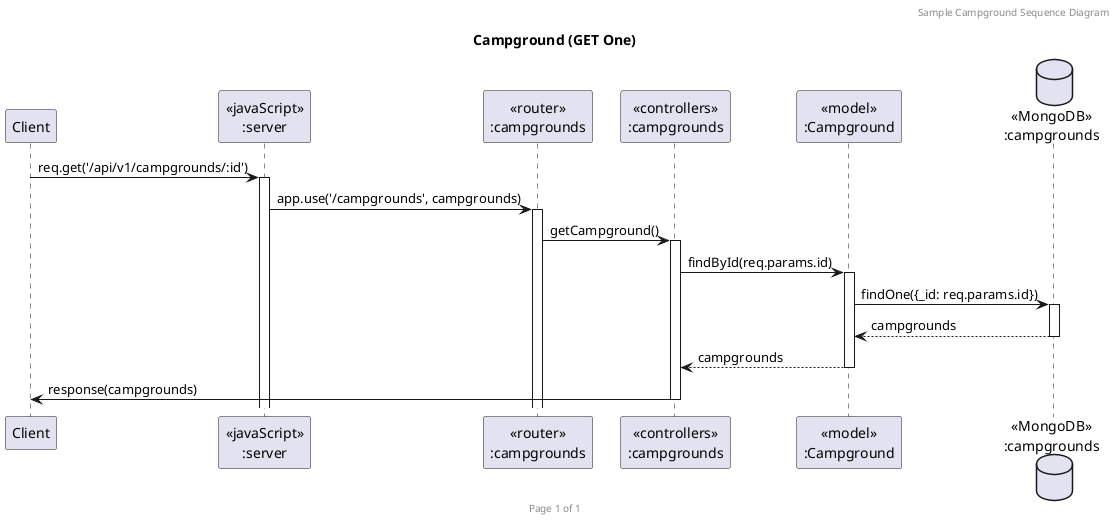 @startuml Manage Campground (GET One)

header Sample Campground Sequence Diagram
footer Page %page% of %lastpage%
title "Campground (GET One)"

participant "Client" as client
participant "<<javaScript>>\n:server" as server
participant "<<router>>\n:campgrounds" as routerCampgrounds
participant "<<controllers>>\n:campgrounds" as controllersCampgrounds
participant "<<model>>\n:Campground" as modelCampground
database "<<MongoDB>>\n:campgrounds" as CampgroundsDatabase

client->server ++: req.get('/api/v1/campgrounds/:id')
server->routerCampgrounds ++: app.use('/campgrounds', campgrounds)
routerCampgrounds -> controllersCampgrounds ++: getCampground()
controllersCampgrounds->modelCampground ++: findById(req.params.id)
modelCampground ->CampgroundsDatabase ++: findOne({_id: req.params.id})
CampgroundsDatabase --> modelCampground --: campgrounds
controllersCampgrounds <-- modelCampground --: campgrounds
controllersCampgrounds->client --: response(campgrounds)

@enduml

